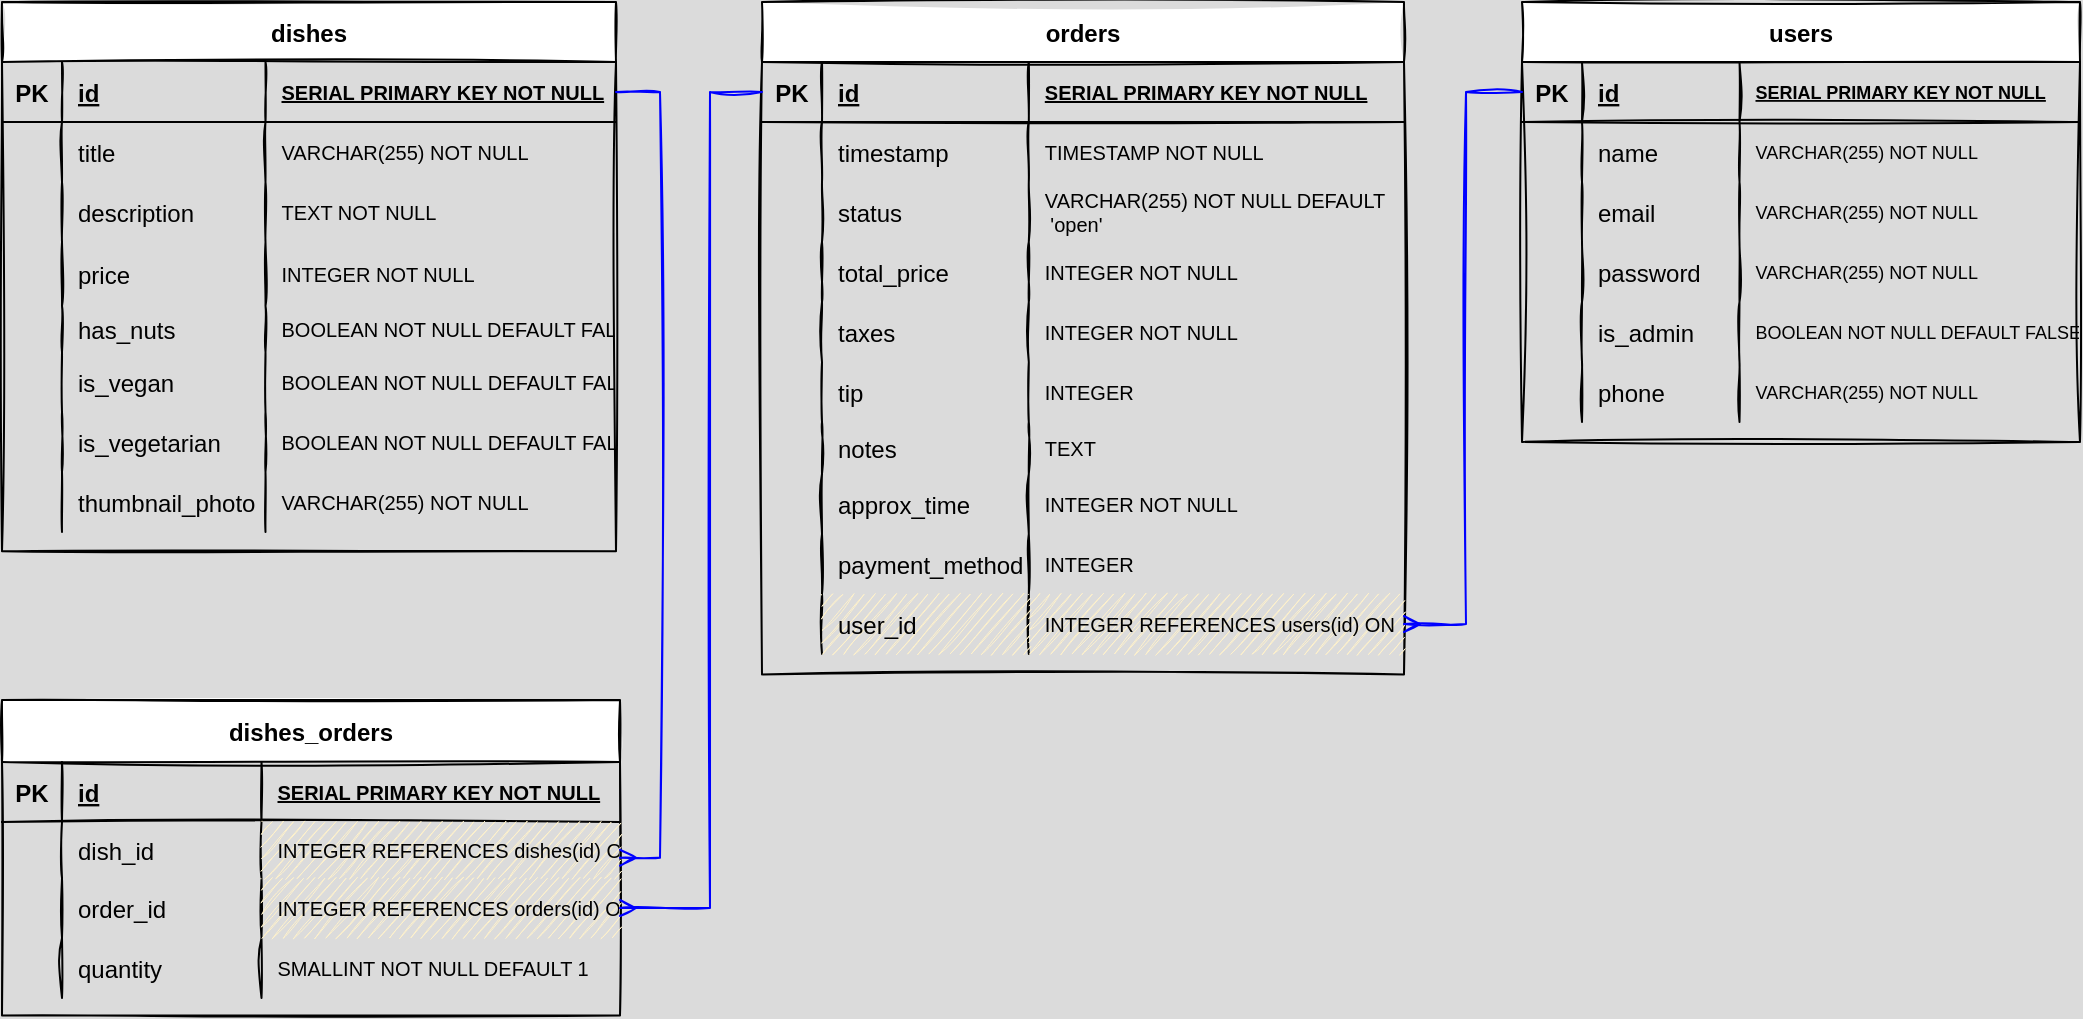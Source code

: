 <mxfile version="19.0.0" type="device"><diagram id="R2lEEEUBdFMjLlhIrx00" name="Page-1"><mxGraphModel dx="1265" dy="783" grid="0" gridSize="10" guides="1" tooltips="1" connect="1" arrows="1" fold="1" page="1" pageScale="1" pageWidth="1100" pageHeight="850" background="#DBDBDB" math="0" shadow="0" extFonts="Permanent Marker^https://fonts.googleapis.com/css?family=Permanent+Marker"><root><mxCell id="0"/><mxCell id="1" parent="0"/><mxCell id="Wqcod6n5LguFpWL9tVnC-1" value="users" style="shape=table;startSize=30;container=1;collapsible=1;childLayout=tableLayout;fixedRows=1;rowLines=0;fontStyle=1;align=center;resizeLast=1;sketch=1;" parent="1" vertex="1"><mxGeometry x="796" y="40" width="279" height="219.96" as="geometry"/></mxCell><mxCell id="Wqcod6n5LguFpWL9tVnC-2" value="" style="shape=tableRow;horizontal=0;startSize=0;swimlaneHead=0;swimlaneBody=0;fillColor=none;collapsible=0;dropTarget=0;points=[[0,0.5],[1,0.5]];portConstraint=eastwest;top=0;left=0;right=0;bottom=1;sketch=1;" parent="Wqcod6n5LguFpWL9tVnC-1" vertex="1"><mxGeometry y="30" width="279" height="30" as="geometry"/></mxCell><mxCell id="Wqcod6n5LguFpWL9tVnC-3" value="PK" style="shape=partialRectangle;connectable=0;fillColor=none;top=0;left=0;bottom=0;right=0;fontStyle=1;overflow=hidden;sketch=1;" parent="Wqcod6n5LguFpWL9tVnC-2" vertex="1"><mxGeometry width="30" height="30" as="geometry"><mxRectangle width="30" height="30" as="alternateBounds"/></mxGeometry></mxCell><mxCell id="Wqcod6n5LguFpWL9tVnC-4" value="id" style="shape=partialRectangle;connectable=0;top=0;left=0;bottom=0;right=0;align=left;spacingLeft=6;fontStyle=5;overflow=hidden;sketch=1;fillColor=none;" parent="Wqcod6n5LguFpWL9tVnC-2" vertex="1"><mxGeometry x="30" width="78.75" height="30" as="geometry"><mxRectangle width="78.75" height="30" as="alternateBounds"/></mxGeometry></mxCell><mxCell id="Wqcod6n5LguFpWL9tVnC-167" value="SERIAL PRIMARY KEY NOT NULL" style="shape=partialRectangle;connectable=0;top=0;left=0;bottom=0;right=0;align=left;spacingLeft=6;fontStyle=5;overflow=hidden;fontSize=9;sketch=1;fillColor=none;" parent="Wqcod6n5LguFpWL9tVnC-2" vertex="1"><mxGeometry x="108.75" width="170.25" height="30" as="geometry"><mxRectangle width="170.25" height="30" as="alternateBounds"/></mxGeometry></mxCell><mxCell id="Wqcod6n5LguFpWL9tVnC-5" value="" style="shape=tableRow;horizontal=0;startSize=0;swimlaneHead=0;swimlaneBody=0;fillColor=none;collapsible=0;dropTarget=0;points=[[0,0.5],[1,0.5]];portConstraint=eastwest;top=0;left=0;right=0;bottom=0;sketch=1;" parent="Wqcod6n5LguFpWL9tVnC-1" vertex="1"><mxGeometry y="60" width="279" height="30" as="geometry"/></mxCell><mxCell id="Wqcod6n5LguFpWL9tVnC-6" value="" style="shape=partialRectangle;connectable=0;fillColor=none;top=0;left=0;bottom=0;right=0;editable=1;overflow=hidden;sketch=1;" parent="Wqcod6n5LguFpWL9tVnC-5" vertex="1"><mxGeometry width="30" height="30" as="geometry"><mxRectangle width="30" height="30" as="alternateBounds"/></mxGeometry></mxCell><mxCell id="Wqcod6n5LguFpWL9tVnC-7" value="name" style="shape=partialRectangle;connectable=0;fillColor=none;top=0;left=0;bottom=0;right=0;align=left;spacingLeft=6;overflow=hidden;sketch=1;" parent="Wqcod6n5LguFpWL9tVnC-5" vertex="1"><mxGeometry x="30" width="78.75" height="30" as="geometry"><mxRectangle width="78.75" height="30" as="alternateBounds"/></mxGeometry></mxCell><mxCell id="Wqcod6n5LguFpWL9tVnC-168" value="VARCHAR(255) NOT NULL" style="shape=partialRectangle;connectable=0;fillColor=none;top=0;left=0;bottom=0;right=0;align=left;spacingLeft=6;overflow=hidden;strokeWidth=1;fontSize=9;sketch=1;" parent="Wqcod6n5LguFpWL9tVnC-5" vertex="1"><mxGeometry x="108.75" width="170.25" height="30" as="geometry"><mxRectangle width="170.25" height="30" as="alternateBounds"/></mxGeometry></mxCell><mxCell id="Wqcod6n5LguFpWL9tVnC-8" value="" style="shape=tableRow;horizontal=0;startSize=0;swimlaneHead=0;swimlaneBody=0;fillColor=none;collapsible=0;dropTarget=0;points=[[0,0.5],[1,0.5]];portConstraint=eastwest;top=0;left=0;right=0;bottom=0;sketch=1;" parent="Wqcod6n5LguFpWL9tVnC-1" vertex="1"><mxGeometry y="90" width="279" height="30" as="geometry"/></mxCell><mxCell id="Wqcod6n5LguFpWL9tVnC-9" value="" style="shape=partialRectangle;connectable=0;fillColor=none;top=0;left=0;bottom=0;right=0;editable=1;overflow=hidden;sketch=1;" parent="Wqcod6n5LguFpWL9tVnC-8" vertex="1"><mxGeometry width="30" height="30" as="geometry"><mxRectangle width="30" height="30" as="alternateBounds"/></mxGeometry></mxCell><mxCell id="Wqcod6n5LguFpWL9tVnC-10" value="email" style="shape=partialRectangle;connectable=0;fillColor=none;top=0;left=0;bottom=0;right=0;align=left;spacingLeft=6;overflow=hidden;sketch=1;" parent="Wqcod6n5LguFpWL9tVnC-8" vertex="1"><mxGeometry x="30" width="78.75" height="30" as="geometry"><mxRectangle width="78.75" height="30" as="alternateBounds"/></mxGeometry></mxCell><mxCell id="Wqcod6n5LguFpWL9tVnC-169" value="VARCHAR(255) NOT NULL" style="shape=partialRectangle;connectable=0;fillColor=none;top=0;left=0;bottom=0;right=0;align=left;spacingLeft=6;overflow=hidden;fontSize=9;sketch=1;" parent="Wqcod6n5LguFpWL9tVnC-8" vertex="1"><mxGeometry x="108.75" width="170.25" height="30" as="geometry"><mxRectangle width="170.25" height="30" as="alternateBounds"/></mxGeometry></mxCell><mxCell id="Wqcod6n5LguFpWL9tVnC-11" value="" style="shape=tableRow;horizontal=0;startSize=0;swimlaneHead=0;swimlaneBody=0;fillColor=none;collapsible=0;dropTarget=0;points=[[0,0.5],[1,0.5]];portConstraint=eastwest;top=0;left=0;right=0;bottom=0;sketch=1;" parent="Wqcod6n5LguFpWL9tVnC-1" vertex="1"><mxGeometry y="120" width="279" height="30" as="geometry"/></mxCell><mxCell id="Wqcod6n5LguFpWL9tVnC-12" value="" style="shape=partialRectangle;connectable=0;fillColor=none;top=0;left=0;bottom=0;right=0;editable=1;overflow=hidden;sketch=1;" parent="Wqcod6n5LguFpWL9tVnC-11" vertex="1"><mxGeometry width="30" height="30" as="geometry"><mxRectangle width="30" height="30" as="alternateBounds"/></mxGeometry></mxCell><mxCell id="Wqcod6n5LguFpWL9tVnC-13" value="password" style="shape=partialRectangle;connectable=0;fillColor=none;top=0;left=0;bottom=0;right=0;align=left;spacingLeft=6;overflow=hidden;sketch=1;" parent="Wqcod6n5LguFpWL9tVnC-11" vertex="1"><mxGeometry x="30" width="78.75" height="30" as="geometry"><mxRectangle width="78.75" height="30" as="alternateBounds"/></mxGeometry></mxCell><mxCell id="Wqcod6n5LguFpWL9tVnC-170" value="VARCHAR(255) NOT NULL" style="shape=partialRectangle;connectable=0;fillColor=none;top=0;left=0;bottom=0;right=0;align=left;spacingLeft=6;overflow=hidden;fontSize=9;sketch=1;" parent="Wqcod6n5LguFpWL9tVnC-11" vertex="1"><mxGeometry x="108.75" width="170.25" height="30" as="geometry"><mxRectangle width="170.25" height="30" as="alternateBounds"/></mxGeometry></mxCell><mxCell id="Wqcod6n5LguFpWL9tVnC-43" style="shape=tableRow;horizontal=0;startSize=0;swimlaneHead=0;swimlaneBody=0;fillColor=none;collapsible=0;dropTarget=0;points=[[0,0.5],[1,0.5]];portConstraint=eastwest;top=0;left=0;right=0;bottom=0;sketch=1;" parent="Wqcod6n5LguFpWL9tVnC-1" vertex="1"><mxGeometry y="150" width="279" height="30" as="geometry"/></mxCell><mxCell id="Wqcod6n5LguFpWL9tVnC-44" style="shape=partialRectangle;connectable=0;fillColor=none;top=0;left=0;bottom=0;right=0;editable=1;overflow=hidden;sketch=1;" parent="Wqcod6n5LguFpWL9tVnC-43" vertex="1"><mxGeometry width="30" height="30" as="geometry"><mxRectangle width="30" height="30" as="alternateBounds"/></mxGeometry></mxCell><mxCell id="Wqcod6n5LguFpWL9tVnC-45" value="is_admin" style="shape=partialRectangle;connectable=0;fillColor=none;top=0;left=0;bottom=0;right=0;align=left;spacingLeft=6;overflow=hidden;sketch=1;" parent="Wqcod6n5LguFpWL9tVnC-43" vertex="1"><mxGeometry x="30" width="78.75" height="30" as="geometry"><mxRectangle width="78.75" height="30" as="alternateBounds"/></mxGeometry></mxCell><mxCell id="Wqcod6n5LguFpWL9tVnC-172" value="BOOLEAN NOT NULL DEFAULT FALSE" style="shape=partialRectangle;connectable=0;fillColor=none;top=0;left=0;bottom=0;right=0;align=left;spacingLeft=6;overflow=hidden;fontSize=9;sketch=1;" parent="Wqcod6n5LguFpWL9tVnC-43" vertex="1"><mxGeometry x="108.75" width="170.25" height="30" as="geometry"><mxRectangle width="170.25" height="30" as="alternateBounds"/></mxGeometry></mxCell><mxCell id="Wqcod6n5LguFpWL9tVnC-77" style="shape=tableRow;horizontal=0;startSize=0;swimlaneHead=0;swimlaneBody=0;fillColor=none;collapsible=0;dropTarget=0;points=[[0,0.5],[1,0.5]];portConstraint=eastwest;top=0;left=0;right=0;bottom=0;sketch=1;" parent="Wqcod6n5LguFpWL9tVnC-1" vertex="1"><mxGeometry y="180" width="279" height="30" as="geometry"/></mxCell><mxCell id="Wqcod6n5LguFpWL9tVnC-78" style="shape=partialRectangle;connectable=0;fillColor=none;top=0;left=0;bottom=0;right=0;editable=1;overflow=hidden;sketch=1;" parent="Wqcod6n5LguFpWL9tVnC-77" vertex="1"><mxGeometry width="30" height="30" as="geometry"><mxRectangle width="30" height="30" as="alternateBounds"/></mxGeometry></mxCell><mxCell id="Wqcod6n5LguFpWL9tVnC-79" value="phone" style="shape=partialRectangle;connectable=0;fillColor=none;top=0;left=0;bottom=0;right=0;align=left;spacingLeft=6;overflow=hidden;sketch=1;" parent="Wqcod6n5LguFpWL9tVnC-77" vertex="1"><mxGeometry x="30" width="78.75" height="30" as="geometry"><mxRectangle width="78.75" height="30" as="alternateBounds"/></mxGeometry></mxCell><mxCell id="Wqcod6n5LguFpWL9tVnC-174" value="VARCHAR(255) NOT NULL" style="shape=partialRectangle;connectable=0;fillColor=none;top=0;left=0;bottom=0;right=0;align=left;spacingLeft=6;overflow=hidden;fontSize=9;sketch=1;" parent="Wqcod6n5LguFpWL9tVnC-77" vertex="1"><mxGeometry x="108.75" width="170.25" height="30" as="geometry"><mxRectangle width="170.25" height="30" as="alternateBounds"/></mxGeometry></mxCell><mxCell id="Wqcod6n5LguFpWL9tVnC-14" value="dishes" style="shape=table;startSize=30;container=1;collapsible=1;childLayout=tableLayout;fixedRows=1;rowLines=0;fontStyle=1;align=center;resizeLast=1;sketch=1;" parent="1" vertex="1"><mxGeometry x="36" y="40" width="307" height="274.62" as="geometry"/></mxCell><mxCell id="Wqcod6n5LguFpWL9tVnC-15" value="" style="shape=tableRow;horizontal=0;startSize=0;swimlaneHead=0;swimlaneBody=0;fillColor=none;collapsible=0;dropTarget=0;points=[[0,0.5],[1,0.5]];portConstraint=eastwest;top=0;left=0;right=0;bottom=1;sketch=1;" parent="Wqcod6n5LguFpWL9tVnC-14" vertex="1"><mxGeometry y="30" width="307" height="30" as="geometry"/></mxCell><mxCell id="Wqcod6n5LguFpWL9tVnC-16" value="PK" style="shape=partialRectangle;connectable=0;fillColor=none;top=0;left=0;bottom=0;right=0;fontStyle=1;overflow=hidden;sketch=1;" parent="Wqcod6n5LguFpWL9tVnC-15" vertex="1"><mxGeometry width="30" height="30" as="geometry"><mxRectangle width="30" height="30" as="alternateBounds"/></mxGeometry></mxCell><mxCell id="Wqcod6n5LguFpWL9tVnC-17" value="id" style="shape=partialRectangle;connectable=0;top=0;left=0;bottom=0;right=0;align=left;spacingLeft=6;fontStyle=5;overflow=hidden;sketch=1;fillColor=none;" parent="Wqcod6n5LguFpWL9tVnC-15" vertex="1"><mxGeometry x="30" width="101.75" height="30" as="geometry"><mxRectangle width="101.75" height="30" as="alternateBounds"/></mxGeometry></mxCell><mxCell id="Wqcod6n5LguFpWL9tVnC-147" value="SERIAL PRIMARY KEY NOT NULL" style="shape=partialRectangle;connectable=0;top=0;left=0;bottom=0;right=0;align=left;spacingLeft=6;fontStyle=5;overflow=hidden;fontSize=10;sketch=1;fillColor=none;" parent="Wqcod6n5LguFpWL9tVnC-15" vertex="1"><mxGeometry x="131.75" width="175.25" height="30" as="geometry"><mxRectangle width="175.25" height="30" as="alternateBounds"/></mxGeometry></mxCell><mxCell id="Wqcod6n5LguFpWL9tVnC-18" value="" style="shape=tableRow;horizontal=0;startSize=0;swimlaneHead=0;swimlaneBody=0;fillColor=none;collapsible=0;dropTarget=0;points=[[0,0.5],[1,0.5]];portConstraint=eastwest;top=0;left=0;right=0;bottom=0;sketch=1;" parent="Wqcod6n5LguFpWL9tVnC-14" vertex="1"><mxGeometry y="60" width="307" height="30" as="geometry"/></mxCell><mxCell id="Wqcod6n5LguFpWL9tVnC-19" value="" style="shape=partialRectangle;connectable=0;fillColor=none;top=0;left=0;bottom=0;right=0;editable=1;overflow=hidden;sketch=1;" parent="Wqcod6n5LguFpWL9tVnC-18" vertex="1"><mxGeometry width="30" height="30" as="geometry"><mxRectangle width="30" height="30" as="alternateBounds"/></mxGeometry></mxCell><mxCell id="Wqcod6n5LguFpWL9tVnC-20" value="title" style="shape=partialRectangle;connectable=0;fillColor=none;top=0;left=0;bottom=0;right=0;align=left;spacingLeft=6;overflow=hidden;sketch=1;" parent="Wqcod6n5LguFpWL9tVnC-18" vertex="1"><mxGeometry x="30" width="101.75" height="30" as="geometry"><mxRectangle width="101.75" height="30" as="alternateBounds"/></mxGeometry></mxCell><mxCell id="Wqcod6n5LguFpWL9tVnC-148" value="VARCHAR(255) NOT NULL" style="shape=partialRectangle;connectable=0;fillColor=none;top=0;left=0;bottom=0;right=0;align=left;spacingLeft=6;overflow=hidden;fontSize=10;sketch=1;" parent="Wqcod6n5LguFpWL9tVnC-18" vertex="1"><mxGeometry x="131.75" width="175.25" height="30" as="geometry"><mxRectangle width="175.25" height="30" as="alternateBounds"/></mxGeometry></mxCell><mxCell id="Wqcod6n5LguFpWL9tVnC-21" value="" style="shape=tableRow;horizontal=0;startSize=0;swimlaneHead=0;swimlaneBody=0;fillColor=none;collapsible=0;dropTarget=0;points=[[0,0.5],[1,0.5]];portConstraint=eastwest;top=0;left=0;right=0;bottom=0;sketch=1;" parent="Wqcod6n5LguFpWL9tVnC-14" vertex="1"><mxGeometry y="90" width="307" height="30" as="geometry"/></mxCell><mxCell id="Wqcod6n5LguFpWL9tVnC-22" value="" style="shape=partialRectangle;connectable=0;fillColor=none;top=0;left=0;bottom=0;right=0;editable=1;overflow=hidden;sketch=1;" parent="Wqcod6n5LguFpWL9tVnC-21" vertex="1"><mxGeometry width="30" height="30" as="geometry"><mxRectangle width="30" height="30" as="alternateBounds"/></mxGeometry></mxCell><mxCell id="Wqcod6n5LguFpWL9tVnC-23" value="description" style="shape=partialRectangle;connectable=0;fillColor=none;top=0;left=0;bottom=0;right=0;align=left;spacingLeft=6;overflow=hidden;sketch=1;" parent="Wqcod6n5LguFpWL9tVnC-21" vertex="1"><mxGeometry x="30" width="101.75" height="30" as="geometry"><mxRectangle width="101.75" height="30" as="alternateBounds"/></mxGeometry></mxCell><mxCell id="Wqcod6n5LguFpWL9tVnC-149" value="TEXT NOT NULL" style="shape=partialRectangle;connectable=0;fillColor=none;top=0;left=0;bottom=0;right=0;align=left;spacingLeft=6;overflow=hidden;fontSize=10;sketch=1;" parent="Wqcod6n5LguFpWL9tVnC-21" vertex="1"><mxGeometry x="131.75" width="175.25" height="30" as="geometry"><mxRectangle width="175.25" height="30" as="alternateBounds"/></mxGeometry></mxCell><mxCell id="Wqcod6n5LguFpWL9tVnC-24" value="" style="shape=tableRow;horizontal=0;startSize=0;swimlaneHead=0;swimlaneBody=0;fillColor=none;collapsible=0;dropTarget=0;points=[[0,0.5],[1,0.5]];portConstraint=eastwest;top=0;left=0;right=0;bottom=0;sketch=1;" parent="Wqcod6n5LguFpWL9tVnC-14" vertex="1"><mxGeometry y="120" width="307" height="32" as="geometry"/></mxCell><mxCell id="Wqcod6n5LguFpWL9tVnC-25" value="" style="shape=partialRectangle;connectable=0;fillColor=none;top=0;left=0;bottom=0;right=0;editable=1;overflow=hidden;sketch=1;" parent="Wqcod6n5LguFpWL9tVnC-24" vertex="1"><mxGeometry width="30" height="32" as="geometry"><mxRectangle width="30" height="32" as="alternateBounds"/></mxGeometry></mxCell><mxCell id="Wqcod6n5LguFpWL9tVnC-26" value="price" style="shape=partialRectangle;connectable=0;fillColor=none;top=0;left=0;bottom=0;right=0;align=left;spacingLeft=6;overflow=hidden;sketch=1;" parent="Wqcod6n5LguFpWL9tVnC-24" vertex="1"><mxGeometry x="30" width="101.75" height="32" as="geometry"><mxRectangle width="101.75" height="32" as="alternateBounds"/></mxGeometry></mxCell><mxCell id="Wqcod6n5LguFpWL9tVnC-150" value="INTEGER NOT NULL" style="shape=partialRectangle;connectable=0;fillColor=none;top=0;left=0;bottom=0;right=0;align=left;spacingLeft=6;overflow=hidden;fontSize=10;sketch=1;" parent="Wqcod6n5LguFpWL9tVnC-24" vertex="1"><mxGeometry x="131.75" width="175.25" height="32" as="geometry"><mxRectangle width="175.25" height="32" as="alternateBounds"/></mxGeometry></mxCell><mxCell id="Wqcod6n5LguFpWL9tVnC-50" style="shape=tableRow;horizontal=0;startSize=0;swimlaneHead=0;swimlaneBody=0;fillColor=none;collapsible=0;dropTarget=0;points=[[0,0.5],[1,0.5]];portConstraint=eastwest;top=0;left=0;right=0;bottom=0;sketch=1;" parent="Wqcod6n5LguFpWL9tVnC-14" vertex="1"><mxGeometry y="152" width="307" height="23" as="geometry"/></mxCell><mxCell id="Wqcod6n5LguFpWL9tVnC-51" style="shape=partialRectangle;connectable=0;fillColor=none;top=0;left=0;bottom=0;right=0;editable=1;overflow=hidden;sketch=1;" parent="Wqcod6n5LguFpWL9tVnC-50" vertex="1"><mxGeometry width="30" height="23" as="geometry"><mxRectangle width="30" height="23" as="alternateBounds"/></mxGeometry></mxCell><mxCell id="Wqcod6n5LguFpWL9tVnC-52" value="has_nuts" style="shape=partialRectangle;connectable=0;fillColor=none;top=0;left=0;bottom=0;right=0;align=left;spacingLeft=6;overflow=hidden;sketch=1;" parent="Wqcod6n5LguFpWL9tVnC-50" vertex="1"><mxGeometry x="30" width="101.75" height="23" as="geometry"><mxRectangle width="101.75" height="23" as="alternateBounds"/></mxGeometry></mxCell><mxCell id="Wqcod6n5LguFpWL9tVnC-151" value="BOOLEAN NOT NULL DEFAULT FALSE" style="shape=partialRectangle;connectable=0;fillColor=none;top=0;left=0;bottom=0;right=0;align=left;spacingLeft=6;overflow=hidden;fontSize=10;sketch=1;" parent="Wqcod6n5LguFpWL9tVnC-50" vertex="1"><mxGeometry x="131.75" width="175.25" height="23" as="geometry"><mxRectangle width="175.25" height="23" as="alternateBounds"/></mxGeometry></mxCell><mxCell id="Wqcod6n5LguFpWL9tVnC-53" style="shape=tableRow;horizontal=0;startSize=0;swimlaneHead=0;swimlaneBody=0;fillColor=none;collapsible=0;dropTarget=0;points=[[0,0.5],[1,0.5]];portConstraint=eastwest;top=0;left=0;right=0;bottom=0;sketch=1;" parent="Wqcod6n5LguFpWL9tVnC-14" vertex="1"><mxGeometry y="175" width="307" height="30" as="geometry"/></mxCell><mxCell id="Wqcod6n5LguFpWL9tVnC-54" style="shape=partialRectangle;connectable=0;fillColor=none;top=0;left=0;bottom=0;right=0;editable=1;overflow=hidden;sketch=1;" parent="Wqcod6n5LguFpWL9tVnC-53" vertex="1"><mxGeometry width="30" height="30" as="geometry"><mxRectangle width="30" height="30" as="alternateBounds"/></mxGeometry></mxCell><mxCell id="Wqcod6n5LguFpWL9tVnC-55" value="is_vegan" style="shape=partialRectangle;connectable=0;fillColor=none;top=0;left=0;bottom=0;right=0;align=left;spacingLeft=6;overflow=hidden;sketch=1;" parent="Wqcod6n5LguFpWL9tVnC-53" vertex="1"><mxGeometry x="30" width="101.75" height="30" as="geometry"><mxRectangle width="101.75" height="30" as="alternateBounds"/></mxGeometry></mxCell><mxCell id="Wqcod6n5LguFpWL9tVnC-152" value="BOOLEAN NOT NULL DEFAULT FALSE" style="shape=partialRectangle;connectable=0;fillColor=none;top=0;left=0;bottom=0;right=0;align=left;spacingLeft=6;overflow=hidden;fontSize=10;sketch=1;" parent="Wqcod6n5LguFpWL9tVnC-53" vertex="1"><mxGeometry x="131.75" width="175.25" height="30" as="geometry"><mxRectangle width="175.25" height="30" as="alternateBounds"/></mxGeometry></mxCell><mxCell id="Wqcod6n5LguFpWL9tVnC-56" style="shape=tableRow;horizontal=0;startSize=0;swimlaneHead=0;swimlaneBody=0;fillColor=none;collapsible=0;dropTarget=0;points=[[0,0.5],[1,0.5]];portConstraint=eastwest;top=0;left=0;right=0;bottom=0;sketch=1;" parent="Wqcod6n5LguFpWL9tVnC-14" vertex="1"><mxGeometry y="205" width="307" height="30" as="geometry"/></mxCell><mxCell id="Wqcod6n5LguFpWL9tVnC-57" style="shape=partialRectangle;connectable=0;fillColor=none;top=0;left=0;bottom=0;right=0;editable=1;overflow=hidden;sketch=1;" parent="Wqcod6n5LguFpWL9tVnC-56" vertex="1"><mxGeometry width="30" height="30" as="geometry"><mxRectangle width="30" height="30" as="alternateBounds"/></mxGeometry></mxCell><mxCell id="Wqcod6n5LguFpWL9tVnC-58" value="is_vegetarian" style="shape=partialRectangle;connectable=0;fillColor=none;top=0;left=0;bottom=0;right=0;align=left;spacingLeft=6;overflow=hidden;sketch=1;" parent="Wqcod6n5LguFpWL9tVnC-56" vertex="1"><mxGeometry x="30" width="101.75" height="30" as="geometry"><mxRectangle width="101.75" height="30" as="alternateBounds"/></mxGeometry></mxCell><mxCell id="Wqcod6n5LguFpWL9tVnC-153" value="BOOLEAN NOT NULL DEFAULT FALSE" style="shape=partialRectangle;connectable=0;fillColor=none;top=0;left=0;bottom=0;right=0;align=left;spacingLeft=6;overflow=hidden;fontSize=10;sketch=1;" parent="Wqcod6n5LguFpWL9tVnC-56" vertex="1"><mxGeometry x="131.75" width="175.25" height="30" as="geometry"><mxRectangle width="175.25" height="30" as="alternateBounds"/></mxGeometry></mxCell><mxCell id="Wqcod6n5LguFpWL9tVnC-59" style="shape=tableRow;horizontal=0;startSize=0;swimlaneHead=0;swimlaneBody=0;fillColor=none;collapsible=0;dropTarget=0;points=[[0,0.5],[1,0.5]];portConstraint=eastwest;top=0;left=0;right=0;bottom=0;sketch=1;" parent="Wqcod6n5LguFpWL9tVnC-14" vertex="1"><mxGeometry y="235" width="307" height="30" as="geometry"/></mxCell><mxCell id="Wqcod6n5LguFpWL9tVnC-60" style="shape=partialRectangle;connectable=0;fillColor=none;top=0;left=0;bottom=0;right=0;editable=1;overflow=hidden;sketch=1;" parent="Wqcod6n5LguFpWL9tVnC-59" vertex="1"><mxGeometry width="30" height="30" as="geometry"><mxRectangle width="30" height="30" as="alternateBounds"/></mxGeometry></mxCell><mxCell id="Wqcod6n5LguFpWL9tVnC-61" value="thumbnail_photo" style="shape=partialRectangle;connectable=0;fillColor=none;top=0;left=0;bottom=0;right=0;align=left;spacingLeft=6;overflow=hidden;sketch=1;" parent="Wqcod6n5LguFpWL9tVnC-59" vertex="1"><mxGeometry x="30" width="101.75" height="30" as="geometry"><mxRectangle width="101.75" height="30" as="alternateBounds"/></mxGeometry></mxCell><mxCell id="Wqcod6n5LguFpWL9tVnC-154" value="VARCHAR(255) NOT NULL" style="shape=partialRectangle;connectable=0;fillColor=none;top=0;left=0;bottom=0;right=0;align=left;spacingLeft=6;overflow=hidden;fontSize=10;sketch=1;" parent="Wqcod6n5LguFpWL9tVnC-59" vertex="1"><mxGeometry x="131.75" width="175.25" height="30" as="geometry"><mxRectangle width="175.25" height="30" as="alternateBounds"/></mxGeometry></mxCell><mxCell id="Wqcod6n5LguFpWL9tVnC-27" value="orders" style="shape=table;startSize=30;container=1;collapsible=1;childLayout=tableLayout;fixedRows=1;rowLines=0;fontStyle=1;align=center;resizeLast=1;sketch=1;" parent="1" vertex="1"><mxGeometry x="416" y="40" width="321" height="336.2" as="geometry"/></mxCell><mxCell id="Wqcod6n5LguFpWL9tVnC-28" value="" style="shape=tableRow;horizontal=0;startSize=0;swimlaneHead=0;swimlaneBody=0;fillColor=none;collapsible=0;dropTarget=0;points=[[0,0.5],[1,0.5]];portConstraint=eastwest;top=0;left=0;right=0;bottom=1;sketch=1;" parent="Wqcod6n5LguFpWL9tVnC-27" vertex="1"><mxGeometry y="30" width="321" height="30" as="geometry"/></mxCell><mxCell id="Wqcod6n5LguFpWL9tVnC-29" value="PK" style="shape=partialRectangle;connectable=0;fillColor=none;top=0;left=0;bottom=0;right=0;fontStyle=1;overflow=hidden;sketch=1;" parent="Wqcod6n5LguFpWL9tVnC-28" vertex="1"><mxGeometry width="30" height="30" as="geometry"><mxRectangle width="30" height="30" as="alternateBounds"/></mxGeometry></mxCell><mxCell id="Wqcod6n5LguFpWL9tVnC-30" value="id" style="shape=partialRectangle;connectable=0;top=0;left=0;bottom=0;right=0;align=left;spacingLeft=6;fontStyle=5;overflow=hidden;sketch=1;fillColor=none;" parent="Wqcod6n5LguFpWL9tVnC-28" vertex="1"><mxGeometry x="30" width="103.4" height="30" as="geometry"><mxRectangle width="103.4" height="30" as="alternateBounds"/></mxGeometry></mxCell><mxCell id="Wqcod6n5LguFpWL9tVnC-156" value="SERIAL PRIMARY KEY NOT NULL" style="shape=partialRectangle;connectable=0;top=0;left=0;bottom=0;right=0;align=left;spacingLeft=6;fontStyle=5;overflow=hidden;fontSize=10;sketch=1;fillColor=none;" parent="Wqcod6n5LguFpWL9tVnC-28" vertex="1"><mxGeometry x="133.4" width="187.6" height="30" as="geometry"><mxRectangle width="187.6" height="30" as="alternateBounds"/></mxGeometry></mxCell><mxCell id="Wqcod6n5LguFpWL9tVnC-124" style="shape=tableRow;horizontal=0;startSize=0;swimlaneHead=0;swimlaneBody=0;fillColor=none;collapsible=0;dropTarget=0;points=[[0,0.5],[1,0.5]];portConstraint=eastwest;top=0;left=0;right=0;bottom=0;sketch=1;" parent="Wqcod6n5LguFpWL9tVnC-27" vertex="1"><mxGeometry y="60" width="321" height="30" as="geometry"/></mxCell><mxCell id="Wqcod6n5LguFpWL9tVnC-125" style="shape=partialRectangle;connectable=0;fillColor=none;top=0;left=0;bottom=0;right=0;editable=1;overflow=hidden;sketch=1;" parent="Wqcod6n5LguFpWL9tVnC-124" vertex="1"><mxGeometry width="30" height="30" as="geometry"><mxRectangle width="30" height="30" as="alternateBounds"/></mxGeometry></mxCell><mxCell id="Wqcod6n5LguFpWL9tVnC-126" value="timestamp" style="shape=partialRectangle;connectable=0;fillColor=none;top=0;left=0;bottom=0;right=0;align=left;spacingLeft=6;overflow=hidden;sketch=1;" parent="Wqcod6n5LguFpWL9tVnC-124" vertex="1"><mxGeometry x="30" width="103.4" height="30" as="geometry"><mxRectangle width="103.4" height="30" as="alternateBounds"/></mxGeometry></mxCell><mxCell id="Wqcod6n5LguFpWL9tVnC-157" value="TIMESTAMP NOT NULL" style="shape=partialRectangle;connectable=0;fillColor=none;top=0;left=0;bottom=0;right=0;align=left;spacingLeft=6;overflow=hidden;fontSize=10;sketch=1;" parent="Wqcod6n5LguFpWL9tVnC-124" vertex="1"><mxGeometry x="133.4" width="187.6" height="30" as="geometry"><mxRectangle width="187.6" height="30" as="alternateBounds"/></mxGeometry></mxCell><mxCell id="Wqcod6n5LguFpWL9tVnC-209" style="shape=tableRow;horizontal=0;startSize=0;swimlaneHead=0;swimlaneBody=0;fillColor=none;collapsible=0;dropTarget=0;points=[[0,0.5],[1,0.5]];portConstraint=eastwest;top=0;left=0;right=0;bottom=0;sketch=1;" parent="Wqcod6n5LguFpWL9tVnC-27" vertex="1"><mxGeometry y="90" width="321" height="30" as="geometry"/></mxCell><mxCell id="Wqcod6n5LguFpWL9tVnC-210" style="shape=partialRectangle;connectable=0;fillColor=none;top=0;left=0;bottom=0;right=0;editable=1;overflow=hidden;sketch=1;" parent="Wqcod6n5LguFpWL9tVnC-209" vertex="1"><mxGeometry width="30" height="30" as="geometry"><mxRectangle width="30" height="30" as="alternateBounds"/></mxGeometry></mxCell><mxCell id="Wqcod6n5LguFpWL9tVnC-211" value="status" style="shape=partialRectangle;connectable=0;fillColor=none;top=0;left=0;bottom=0;right=0;align=left;spacingLeft=6;overflow=hidden;sketch=1;" parent="Wqcod6n5LguFpWL9tVnC-209" vertex="1"><mxGeometry x="30" width="103.4" height="30" as="geometry"><mxRectangle width="103.4" height="30" as="alternateBounds"/></mxGeometry></mxCell><mxCell id="Wqcod6n5LguFpWL9tVnC-212" value="VARCHAR(255) NOT NULL DEFAULT&#10; 'open'" style="shape=partialRectangle;connectable=0;fillColor=none;top=0;left=0;bottom=0;right=0;align=left;spacingLeft=6;overflow=hidden;fontSize=10;sketch=1;" parent="Wqcod6n5LguFpWL9tVnC-209" vertex="1"><mxGeometry x="133.4" width="187.6" height="30" as="geometry"><mxRectangle width="187.6" height="30" as="alternateBounds"/></mxGeometry></mxCell><mxCell id="Wqcod6n5LguFpWL9tVnC-34" value="" style="shape=tableRow;horizontal=0;startSize=0;swimlaneHead=0;swimlaneBody=0;fillColor=none;collapsible=0;dropTarget=0;points=[[0,0.5],[1,0.5]];portConstraint=eastwest;top=0;left=0;right=0;bottom=0;sketch=1;" parent="Wqcod6n5LguFpWL9tVnC-27" vertex="1"><mxGeometry y="120" width="321" height="30" as="geometry"/></mxCell><mxCell id="Wqcod6n5LguFpWL9tVnC-35" value="" style="shape=partialRectangle;connectable=0;fillColor=none;top=0;left=0;bottom=0;right=0;editable=1;overflow=hidden;sketch=1;" parent="Wqcod6n5LguFpWL9tVnC-34" vertex="1"><mxGeometry width="30" height="30" as="geometry"><mxRectangle width="30" height="30" as="alternateBounds"/></mxGeometry></mxCell><mxCell id="Wqcod6n5LguFpWL9tVnC-36" value="total_price" style="shape=partialRectangle;connectable=0;fillColor=none;top=0;left=0;bottom=0;right=0;align=left;spacingLeft=6;overflow=hidden;sketch=1;" parent="Wqcod6n5LguFpWL9tVnC-34" vertex="1"><mxGeometry x="30" width="103.4" height="30" as="geometry"><mxRectangle width="103.4" height="30" as="alternateBounds"/></mxGeometry></mxCell><mxCell id="Wqcod6n5LguFpWL9tVnC-159" value="INTEGER NOT NULL" style="shape=partialRectangle;connectable=0;fillColor=none;top=0;left=0;bottom=0;right=0;align=left;spacingLeft=6;overflow=hidden;fontSize=10;sketch=1;" parent="Wqcod6n5LguFpWL9tVnC-34" vertex="1"><mxGeometry x="133.4" width="187.6" height="30" as="geometry"><mxRectangle width="187.6" height="30" as="alternateBounds"/></mxGeometry></mxCell><mxCell id="Wqcod6n5LguFpWL9tVnC-37" value="" style="shape=tableRow;horizontal=0;startSize=0;swimlaneHead=0;swimlaneBody=0;fillColor=none;collapsible=0;dropTarget=0;points=[[0,0.5],[1,0.5]];portConstraint=eastwest;top=0;left=0;right=0;bottom=0;sketch=1;" parent="Wqcod6n5LguFpWL9tVnC-27" vertex="1"><mxGeometry y="150" width="321" height="30" as="geometry"/></mxCell><mxCell id="Wqcod6n5LguFpWL9tVnC-38" value="" style="shape=partialRectangle;connectable=0;fillColor=none;top=0;left=0;bottom=0;right=0;editable=1;overflow=hidden;sketch=1;" parent="Wqcod6n5LguFpWL9tVnC-37" vertex="1"><mxGeometry width="30" height="30" as="geometry"><mxRectangle width="30" height="30" as="alternateBounds"/></mxGeometry></mxCell><mxCell id="Wqcod6n5LguFpWL9tVnC-39" value="taxes" style="shape=partialRectangle;connectable=0;fillColor=none;top=0;left=0;bottom=0;right=0;align=left;spacingLeft=6;overflow=hidden;sketch=1;" parent="Wqcod6n5LguFpWL9tVnC-37" vertex="1"><mxGeometry x="30" width="103.4" height="30" as="geometry"><mxRectangle width="103.4" height="30" as="alternateBounds"/></mxGeometry></mxCell><mxCell id="Wqcod6n5LguFpWL9tVnC-160" value="INTEGER NOT NULL" style="shape=partialRectangle;connectable=0;fillColor=none;top=0;left=0;bottom=0;right=0;align=left;spacingLeft=6;overflow=hidden;fontSize=10;sketch=1;" parent="Wqcod6n5LguFpWL9tVnC-37" vertex="1"><mxGeometry x="133.4" width="187.6" height="30" as="geometry"><mxRectangle width="187.6" height="30" as="alternateBounds"/></mxGeometry></mxCell><mxCell id="Wqcod6n5LguFpWL9tVnC-74" style="shape=tableRow;horizontal=0;startSize=0;swimlaneHead=0;swimlaneBody=0;fillColor=none;collapsible=0;dropTarget=0;points=[[0,0.5],[1,0.5]];portConstraint=eastwest;top=0;left=0;right=0;bottom=0;sketch=1;" parent="Wqcod6n5LguFpWL9tVnC-27" vertex="1"><mxGeometry y="180" width="321" height="30" as="geometry"/></mxCell><mxCell id="Wqcod6n5LguFpWL9tVnC-75" style="shape=partialRectangle;connectable=0;fillColor=none;top=0;left=0;bottom=0;right=0;editable=1;overflow=hidden;sketch=1;" parent="Wqcod6n5LguFpWL9tVnC-74" vertex="1"><mxGeometry width="30" height="30" as="geometry"><mxRectangle width="30" height="30" as="alternateBounds"/></mxGeometry></mxCell><mxCell id="Wqcod6n5LguFpWL9tVnC-76" value="tip" style="shape=partialRectangle;connectable=0;fillColor=none;top=0;left=0;bottom=0;right=0;align=left;spacingLeft=6;overflow=hidden;sketch=1;" parent="Wqcod6n5LguFpWL9tVnC-74" vertex="1"><mxGeometry x="30" width="103.4" height="30" as="geometry"><mxRectangle width="103.4" height="30" as="alternateBounds"/></mxGeometry></mxCell><mxCell id="Wqcod6n5LguFpWL9tVnC-161" value="INTEGER" style="shape=partialRectangle;connectable=0;fillColor=none;top=0;left=0;bottom=0;right=0;align=left;spacingLeft=6;overflow=hidden;fontSize=10;sketch=1;" parent="Wqcod6n5LguFpWL9tVnC-74" vertex="1"><mxGeometry x="133.4" width="187.6" height="30" as="geometry"><mxRectangle width="187.6" height="30" as="alternateBounds"/></mxGeometry></mxCell><mxCell id="Wqcod6n5LguFpWL9tVnC-71" style="shape=tableRow;horizontal=0;startSize=0;swimlaneHead=0;swimlaneBody=0;fillColor=none;collapsible=0;dropTarget=0;points=[[0,0.5],[1,0.5]];portConstraint=eastwest;top=0;left=0;right=0;bottom=0;sketch=1;" parent="Wqcod6n5LguFpWL9tVnC-27" vertex="1"><mxGeometry y="210" width="321" height="26" as="geometry"/></mxCell><mxCell id="Wqcod6n5LguFpWL9tVnC-72" style="shape=partialRectangle;connectable=0;fillColor=none;top=0;left=0;bottom=0;right=0;editable=1;overflow=hidden;sketch=1;" parent="Wqcod6n5LguFpWL9tVnC-71" vertex="1"><mxGeometry width="30" height="26" as="geometry"><mxRectangle width="30" height="26" as="alternateBounds"/></mxGeometry></mxCell><mxCell id="Wqcod6n5LguFpWL9tVnC-73" value="notes" style="shape=partialRectangle;connectable=0;fillColor=none;top=0;left=0;bottom=0;right=0;align=left;spacingLeft=6;overflow=hidden;sketch=1;" parent="Wqcod6n5LguFpWL9tVnC-71" vertex="1"><mxGeometry x="30" width="103.4" height="26" as="geometry"><mxRectangle width="103.4" height="26" as="alternateBounds"/></mxGeometry></mxCell><mxCell id="Wqcod6n5LguFpWL9tVnC-162" value="TEXT" style="shape=partialRectangle;connectable=0;fillColor=none;top=0;left=0;bottom=0;right=0;align=left;spacingLeft=6;overflow=hidden;fontSize=10;sketch=1;" parent="Wqcod6n5LguFpWL9tVnC-71" vertex="1"><mxGeometry x="133.4" width="187.6" height="26" as="geometry"><mxRectangle width="187.6" height="26" as="alternateBounds"/></mxGeometry></mxCell><mxCell id="Wqcod6n5LguFpWL9tVnC-68" style="shape=tableRow;horizontal=0;startSize=0;swimlaneHead=0;swimlaneBody=0;fillColor=none;collapsible=0;dropTarget=0;points=[[0,0.5],[1,0.5]];portConstraint=eastwest;top=0;left=0;right=0;bottom=0;sketch=1;" parent="Wqcod6n5LguFpWL9tVnC-27" vertex="1"><mxGeometry y="236" width="321" height="30" as="geometry"/></mxCell><mxCell id="Wqcod6n5LguFpWL9tVnC-69" style="shape=partialRectangle;connectable=0;fillColor=none;top=0;left=0;bottom=0;right=0;editable=1;overflow=hidden;sketch=1;" parent="Wqcod6n5LguFpWL9tVnC-68" vertex="1"><mxGeometry width="30" height="30" as="geometry"><mxRectangle width="30" height="30" as="alternateBounds"/></mxGeometry></mxCell><mxCell id="Wqcod6n5LguFpWL9tVnC-70" value="approx_time" style="shape=partialRectangle;connectable=0;fillColor=none;top=0;left=0;bottom=0;right=0;align=left;spacingLeft=6;overflow=hidden;sketch=1;" parent="Wqcod6n5LguFpWL9tVnC-68" vertex="1"><mxGeometry x="30" width="103.4" height="30" as="geometry"><mxRectangle width="103.4" height="30" as="alternateBounds"/></mxGeometry></mxCell><mxCell id="Wqcod6n5LguFpWL9tVnC-163" value="INTEGER NOT NULL" style="shape=partialRectangle;connectable=0;fillColor=none;top=0;left=0;bottom=0;right=0;align=left;spacingLeft=6;overflow=hidden;fontSize=10;sketch=1;" parent="Wqcod6n5LguFpWL9tVnC-68" vertex="1"><mxGeometry x="133.4" width="187.6" height="30" as="geometry"><mxRectangle width="187.6" height="30" as="alternateBounds"/></mxGeometry></mxCell><mxCell id="Wqcod6n5LguFpWL9tVnC-136" style="shape=tableRow;horizontal=0;startSize=0;swimlaneHead=0;swimlaneBody=0;fillColor=none;collapsible=0;dropTarget=0;points=[[0,0.5],[1,0.5]];portConstraint=eastwest;top=0;left=0;right=0;bottom=0;sketch=1;" parent="Wqcod6n5LguFpWL9tVnC-27" vertex="1"><mxGeometry y="266" width="321" height="30" as="geometry"/></mxCell><mxCell id="Wqcod6n5LguFpWL9tVnC-137" style="shape=partialRectangle;connectable=0;fillColor=none;top=0;left=0;bottom=0;right=0;editable=1;overflow=hidden;sketch=1;" parent="Wqcod6n5LguFpWL9tVnC-136" vertex="1"><mxGeometry width="30" height="30" as="geometry"><mxRectangle width="30" height="30" as="alternateBounds"/></mxGeometry></mxCell><mxCell id="Wqcod6n5LguFpWL9tVnC-138" value="payment_method" style="shape=partialRectangle;connectable=0;top=0;left=0;bottom=0;right=0;align=left;spacingLeft=6;overflow=hidden;fillColor=none;sketch=1;" parent="Wqcod6n5LguFpWL9tVnC-136" vertex="1"><mxGeometry x="30" width="103.4" height="30" as="geometry"><mxRectangle width="103.4" height="30" as="alternateBounds"/></mxGeometry></mxCell><mxCell id="Wqcod6n5LguFpWL9tVnC-165" value="INTEGER" style="shape=partialRectangle;connectable=0;top=0;left=0;bottom=0;right=0;align=left;spacingLeft=6;overflow=hidden;fontSize=10;fillColor=none;sketch=1;" parent="Wqcod6n5LguFpWL9tVnC-136" vertex="1"><mxGeometry x="133.4" width="187.6" height="30" as="geometry"><mxRectangle width="187.6" height="30" as="alternateBounds"/></mxGeometry></mxCell><mxCell id="Wqcod6n5LguFpWL9tVnC-133" style="shape=tableRow;horizontal=0;startSize=0;swimlaneHead=0;swimlaneBody=0;fillColor=none;collapsible=0;dropTarget=0;points=[[0,0.5],[1,0.5]];portConstraint=eastwest;top=0;left=0;right=0;bottom=0;sketch=1;" parent="Wqcod6n5LguFpWL9tVnC-27" vertex="1"><mxGeometry y="296" width="321" height="30" as="geometry"/></mxCell><mxCell id="Wqcod6n5LguFpWL9tVnC-134" style="shape=partialRectangle;connectable=0;fillColor=none;top=0;left=0;bottom=0;right=0;editable=1;overflow=hidden;sketch=1;" parent="Wqcod6n5LguFpWL9tVnC-133" vertex="1"><mxGeometry width="30" height="30" as="geometry"><mxRectangle width="30" height="30" as="alternateBounds"/></mxGeometry></mxCell><mxCell id="Wqcod6n5LguFpWL9tVnC-135" value="user_id" style="shape=partialRectangle;connectable=0;fillColor=#fff2cc;top=0;left=0;bottom=0;right=0;align=left;spacingLeft=6;overflow=hidden;strokeColor=#d6b656;sketch=1;" parent="Wqcod6n5LguFpWL9tVnC-133" vertex="1"><mxGeometry x="30" width="103.4" height="30" as="geometry"><mxRectangle width="103.4" height="30" as="alternateBounds"/></mxGeometry></mxCell><mxCell id="Wqcod6n5LguFpWL9tVnC-166" value="INTEGER REFERENCES users(id) ON DELETE CASCADE" style="shape=partialRectangle;connectable=0;fillColor=#fff2cc;top=0;left=0;bottom=0;right=0;align=left;spacingLeft=6;overflow=hidden;strokeColor=#d6b656;fontSize=10;sketch=1;" parent="Wqcod6n5LguFpWL9tVnC-133" vertex="1"><mxGeometry x="133.4" width="187.6" height="30" as="geometry"><mxRectangle width="187.6" height="30" as="alternateBounds"/></mxGeometry></mxCell><mxCell id="Wqcod6n5LguFpWL9tVnC-144" style="edgeStyle=orthogonalEdgeStyle;rounded=0;orthogonalLoop=1;jettySize=auto;html=1;exitX=0;exitY=0.5;exitDx=0;exitDy=0;entryX=1;entryY=0.5;entryDx=0;entryDy=0;endArrow=ERmany;endFill=0;strokeColor=#0000FF;" parent="1" target="Wqcod6n5LguFpWL9tVnC-15" edge="1"><mxGeometry relative="1" as="geometry"/></mxCell><mxCell id="Wqcod6n5LguFpWL9tVnC-145" style="edgeStyle=orthogonalEdgeStyle;rounded=0;orthogonalLoop=1;jettySize=auto;html=1;exitX=0;exitY=0.5;exitDx=0;exitDy=0;endArrow=ERmany;endFill=0;strokeColor=#0000FF;entryX=1;entryY=0.5;entryDx=0;entryDy=0;sketch=1;" parent="1" source="Wqcod6n5LguFpWL9tVnC-2" target="Wqcod6n5LguFpWL9tVnC-133" edge="1"><mxGeometry relative="1" as="geometry"><Array as="points"><mxPoint x="768" y="85"/><mxPoint x="768" y="351"/></Array></mxGeometry></mxCell><mxCell id="Wqcod6n5LguFpWL9tVnC-185" value="dishes_orders" style="shape=table;startSize=31;container=1;collapsible=1;childLayout=tableLayout;fixedRows=1;rowLines=0;fontStyle=1;align=center;resizeLast=1;sketch=1;" parent="1" vertex="1"><mxGeometry x="36" y="389" width="309" height="157.75" as="geometry"/></mxCell><mxCell id="Wqcod6n5LguFpWL9tVnC-186" value="" style="shape=tableRow;horizontal=0;startSize=0;swimlaneHead=0;swimlaneBody=0;fillColor=none;collapsible=0;dropTarget=0;points=[[0,0.5],[1,0.5]];portConstraint=eastwest;top=0;left=0;right=0;bottom=1;sketch=1;" parent="Wqcod6n5LguFpWL9tVnC-185" vertex="1"><mxGeometry y="31" width="309" height="30" as="geometry"/></mxCell><mxCell id="Wqcod6n5LguFpWL9tVnC-187" value="PK" style="shape=partialRectangle;connectable=0;fillColor=none;top=0;left=0;bottom=0;right=0;fontStyle=1;overflow=hidden;sketch=1;" parent="Wqcod6n5LguFpWL9tVnC-186" vertex="1"><mxGeometry width="30" height="30" as="geometry"><mxRectangle width="30" height="30" as="alternateBounds"/></mxGeometry></mxCell><mxCell id="Wqcod6n5LguFpWL9tVnC-188" value="id" style="shape=partialRectangle;connectable=0;top=0;left=0;bottom=0;right=0;align=left;spacingLeft=6;fontStyle=5;overflow=hidden;sketch=1;fillColor=none;" parent="Wqcod6n5LguFpWL9tVnC-186" vertex="1"><mxGeometry x="30" width="99.75" height="30" as="geometry"><mxRectangle width="99.75" height="30" as="alternateBounds"/></mxGeometry></mxCell><mxCell id="Wqcod6n5LguFpWL9tVnC-189" value="SERIAL PRIMARY KEY NOT NULL" style="shape=partialRectangle;connectable=0;top=0;left=0;bottom=0;right=0;align=left;spacingLeft=6;fontStyle=5;overflow=hidden;fontSize=10;sketch=1;fillColor=none;" parent="Wqcod6n5LguFpWL9tVnC-186" vertex="1"><mxGeometry x="129.75" width="179.25" height="30" as="geometry"><mxRectangle width="179.25" height="30" as="alternateBounds"/></mxGeometry></mxCell><mxCell id="Wqcod6n5LguFpWL9tVnC-190" value="" style="shape=tableRow;horizontal=0;startSize=0;swimlaneHead=0;swimlaneBody=0;fillColor=none;collapsible=0;dropTarget=0;points=[[0,0.5],[1,0.5]];portConstraint=eastwest;top=0;left=0;right=0;bottom=0;sketch=1;" parent="Wqcod6n5LguFpWL9tVnC-185" vertex="1"><mxGeometry y="61" width="309" height="28" as="geometry"/></mxCell><mxCell id="Wqcod6n5LguFpWL9tVnC-191" value="" style="shape=partialRectangle;connectable=0;fillColor=none;top=0;left=0;bottom=0;right=0;editable=1;overflow=hidden;sketch=1;" parent="Wqcod6n5LguFpWL9tVnC-190" vertex="1"><mxGeometry width="30" height="28" as="geometry"><mxRectangle width="30" height="28" as="alternateBounds"/></mxGeometry></mxCell><mxCell id="Wqcod6n5LguFpWL9tVnC-192" value="dish_id" style="shape=partialRectangle;connectable=0;fillColor=none;top=0;left=0;bottom=0;right=0;align=left;spacingLeft=6;overflow=hidden;sketch=1;" parent="Wqcod6n5LguFpWL9tVnC-190" vertex="1"><mxGeometry x="30" width="99.75" height="28" as="geometry"><mxRectangle width="99.75" height="28" as="alternateBounds"/></mxGeometry></mxCell><mxCell id="Wqcod6n5LguFpWL9tVnC-193" value="INTEGER REFERENCES dishes(id) ON DELETE CASCADE" style="shape=partialRectangle;connectable=0;fillColor=#fff2cc;top=0;left=0;bottom=0;right=0;align=left;spacingLeft=6;overflow=hidden;fontSize=10;strokeColor=#d6b656;sketch=1;" parent="Wqcod6n5LguFpWL9tVnC-190" vertex="1"><mxGeometry x="129.75" width="179.25" height="28" as="geometry"><mxRectangle width="179.25" height="28" as="alternateBounds"/></mxGeometry></mxCell><mxCell id="Wqcod6n5LguFpWL9tVnC-194" value="" style="shape=tableRow;horizontal=0;startSize=0;swimlaneHead=0;swimlaneBody=0;fillColor=none;collapsible=0;dropTarget=0;points=[[0,0.5],[1,0.5]];portConstraint=eastwest;top=0;left=0;right=0;bottom=0;sketch=1;" parent="Wqcod6n5LguFpWL9tVnC-185" vertex="1"><mxGeometry y="89" width="309" height="30" as="geometry"/></mxCell><mxCell id="Wqcod6n5LguFpWL9tVnC-195" value="" style="shape=partialRectangle;connectable=0;fillColor=none;top=0;left=0;bottom=0;right=0;editable=1;overflow=hidden;sketch=1;" parent="Wqcod6n5LguFpWL9tVnC-194" vertex="1"><mxGeometry width="30" height="30" as="geometry"><mxRectangle width="30" height="30" as="alternateBounds"/></mxGeometry></mxCell><mxCell id="Wqcod6n5LguFpWL9tVnC-196" value="order_id" style="shape=partialRectangle;connectable=0;fillColor=none;top=0;left=0;bottom=0;right=0;align=left;spacingLeft=6;overflow=hidden;sketch=1;" parent="Wqcod6n5LguFpWL9tVnC-194" vertex="1"><mxGeometry x="30" width="99.75" height="30" as="geometry"><mxRectangle width="99.75" height="30" as="alternateBounds"/></mxGeometry></mxCell><mxCell id="Wqcod6n5LguFpWL9tVnC-197" value="INTEGER REFERENCES orders(id) ON DELETE CASCADE" style="shape=partialRectangle;connectable=0;fillColor=#fff2cc;top=0;left=0;bottom=0;right=0;align=left;spacingLeft=6;overflow=hidden;fontSize=10;strokeColor=#d6b656;sketch=1;" parent="Wqcod6n5LguFpWL9tVnC-194" vertex="1"><mxGeometry x="129.75" width="179.25" height="30" as="geometry"><mxRectangle width="179.25" height="30" as="alternateBounds"/></mxGeometry></mxCell><mxCell id="Wqcod6n5LguFpWL9tVnC-202" style="shape=tableRow;horizontal=0;startSize=0;swimlaneHead=0;swimlaneBody=0;fillColor=none;collapsible=0;dropTarget=0;points=[[0,0.5],[1,0.5]];portConstraint=eastwest;top=0;left=0;right=0;bottom=0;sketch=1;" parent="Wqcod6n5LguFpWL9tVnC-185" vertex="1"><mxGeometry y="119" width="309" height="30" as="geometry"/></mxCell><mxCell id="Wqcod6n5LguFpWL9tVnC-203" style="shape=partialRectangle;connectable=0;fillColor=none;top=0;left=0;bottom=0;right=0;editable=1;overflow=hidden;sketch=1;" parent="Wqcod6n5LguFpWL9tVnC-202" vertex="1"><mxGeometry width="30" height="30" as="geometry"><mxRectangle width="30" height="30" as="alternateBounds"/></mxGeometry></mxCell><mxCell id="Wqcod6n5LguFpWL9tVnC-204" value="quantity" style="shape=partialRectangle;connectable=0;fillColor=none;top=0;left=0;bottom=0;right=0;align=left;spacingLeft=6;overflow=hidden;sketch=1;" parent="Wqcod6n5LguFpWL9tVnC-202" vertex="1"><mxGeometry x="30" width="99.75" height="30" as="geometry"><mxRectangle width="99.75" height="30" as="alternateBounds"/></mxGeometry></mxCell><mxCell id="Wqcod6n5LguFpWL9tVnC-205" value="SMALLINT NOT NULL DEFAULT 1" style="shape=partialRectangle;connectable=0;fillColor=none;top=0;left=0;bottom=0;right=0;align=left;spacingLeft=6;overflow=hidden;fontSize=10;sketch=1;" parent="Wqcod6n5LguFpWL9tVnC-202" vertex="1"><mxGeometry x="129.75" width="179.25" height="30" as="geometry"><mxRectangle width="179.25" height="30" as="alternateBounds"/></mxGeometry></mxCell><mxCell id="Wqcod6n5LguFpWL9tVnC-206" style="edgeStyle=orthogonalEdgeStyle;rounded=0;orthogonalLoop=1;jettySize=auto;html=1;exitX=0;exitY=0.5;exitDx=0;exitDy=0;fontSize=10;endArrow=ERmany;endFill=0;strokeColor=#0000FF;sketch=1;" parent="1" source="Wqcod6n5LguFpWL9tVnC-28" target="Wqcod6n5LguFpWL9tVnC-194" edge="1"><mxGeometry relative="1" as="geometry"><Array as="points"><mxPoint x="390" y="85"/><mxPoint x="390" y="493"/></Array></mxGeometry></mxCell><mxCell id="Wqcod6n5LguFpWL9tVnC-213" style="edgeStyle=orthogonalEdgeStyle;rounded=0;orthogonalLoop=1;jettySize=auto;html=1;exitX=1;exitY=0.5;exitDx=0;exitDy=0;entryX=1;entryY=0.5;entryDx=0;entryDy=0;fontSize=10;endArrow=ERmany;endFill=0;strokeColor=#0000FF;sketch=1;" parent="1" source="Wqcod6n5LguFpWL9tVnC-15" target="Wqcod6n5LguFpWL9tVnC-185" edge="1"><mxGeometry relative="1" as="geometry"/></mxCell></root></mxGraphModel></diagram></mxfile>
